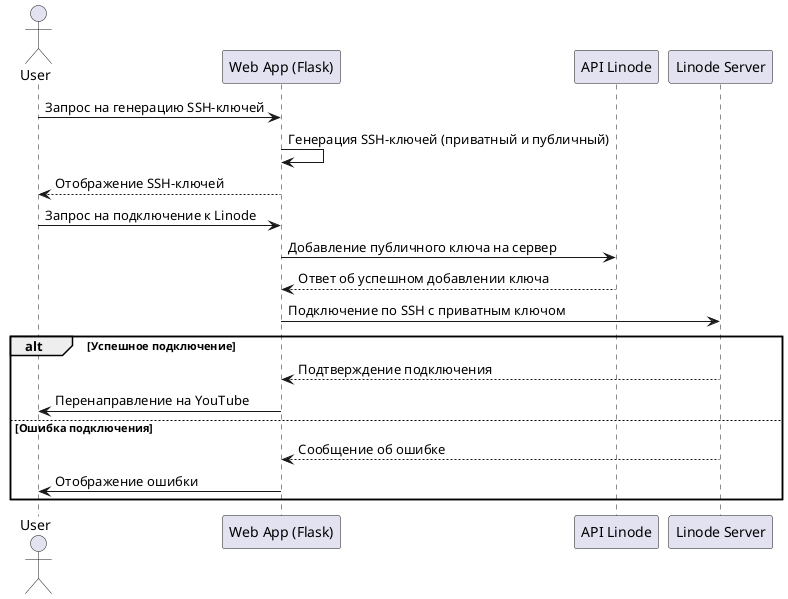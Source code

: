 @startuml
actor User
participant "Web App (Flask)" as WebApp
participant "API Linode" as LinodeAPI
participant "Linode Server" as LinodeServer

User -> WebApp: Запрос на генерацию SSH-ключей
WebApp -> WebApp: Генерация SSH-ключей (приватный и публичный)
WebApp --> User: Отображение SSH-ключей

User -> WebApp: Запрос на подключение к Linode
WebApp -> LinodeAPI: Добавление публичного ключа на сервер
LinodeAPI --> WebApp: Ответ об успешном добавлении ключа

WebApp -> LinodeServer: Подключение по SSH с приватным ключом
alt Успешное подключение
    LinodeServer --> WebApp: Подтверждение подключения
    WebApp -> User: Перенаправление на YouTube
else Ошибка подключения
    LinodeServer --> WebApp: Сообщение об ошибке
    WebApp -> User: Отображение ошибки
end
@enduml
